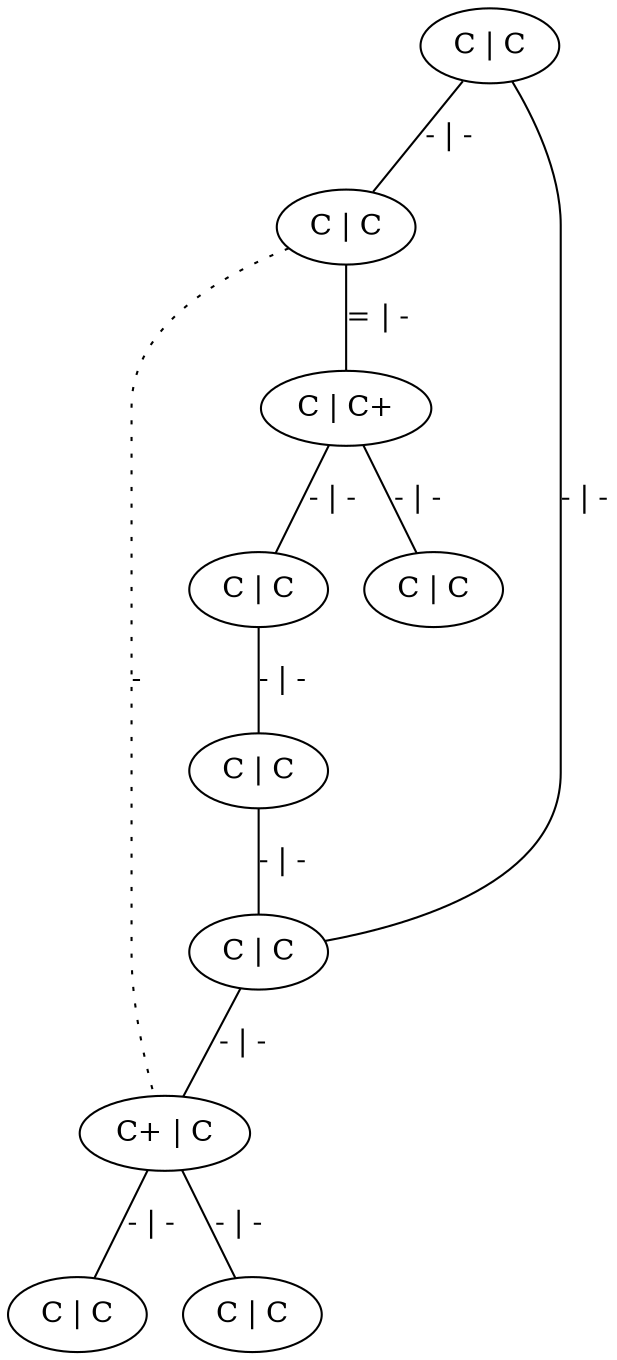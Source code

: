 graph G {
	0 [ label="C | C" ]
	1 [ label="C | C" ]
	2 [ label="C | C+" ]
	3 [ label="C | C" ]
	4 [ label="C | C" ]
	5 [ label="C | C" ]
	6 [ label="C+ | C" ]
	7 [ label="C | C" ]
	8 [ label="C | C" ]
	9 [ label="C | C" ]
	0 -- 1 [ label="- | -" ]
	0 -- 5 [ label="- | -" ]
	1 -- 2 [ label="= | -" ]
	1 -- 6 [ style=dotted label="-" ]
	2 -- 3 [ label="- | -" ]
	2 -- 9 [ label="- | -" ]
	3 -- 4 [ label="- | -" ]
	4 -- 5 [ label="- | -" ]
	5 -- 6 [ label="- | -" ]
	6 -- 7 [ label="- | -" ]
	6 -- 8 [ label="- | -" ]
}
